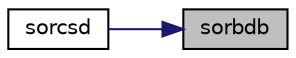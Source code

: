 digraph "sorbdb"
{
 // LATEX_PDF_SIZE
  edge [fontname="Helvetica",fontsize="10",labelfontname="Helvetica",labelfontsize="10"];
  node [fontname="Helvetica",fontsize="10",shape=record];
  rankdir="RL";
  Node1 [label="sorbdb",height=0.2,width=0.4,color="black", fillcolor="grey75", style="filled", fontcolor="black",tooltip="SORBDB"];
  Node1 -> Node2 [dir="back",color="midnightblue",fontsize="10",style="solid",fontname="Helvetica"];
  Node2 [label="sorcsd",height=0.2,width=0.4,color="black", fillcolor="white", style="filled",URL="$sorcsd_8f.html#a20dd45f6fb4a9cf696fb2ae32ed73372",tooltip="SORCSD"];
}
